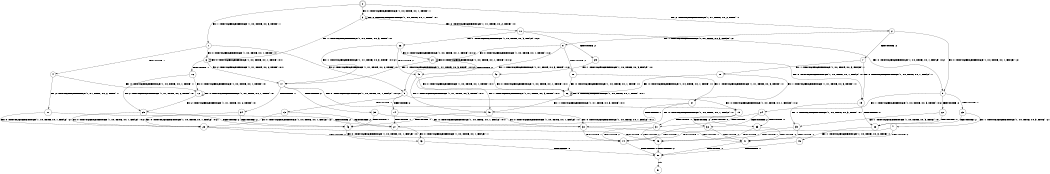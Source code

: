 digraph BCG {
size = "7, 10.5";
center = TRUE;
node [shape = circle];
0 [peripheries = 2];
0 -> 1 [label = "EX !1 !ATOMIC_EXCH_BRANCH (1, +0, TRUE, +0, 3, TRUE) !::"];
0 -> 2 [label = "EX !2 !ATOMIC_EXCH_BRANCH (1, +1, TRUE, +0, 2, TRUE) !::"];
0 -> 3 [label = "EX !0 !ATOMIC_EXCH_BRANCH (1, +0, TRUE, +0, 1, TRUE) !::"];
1 -> 4 [label = "TERMINATE !1"];
1 -> 5 [label = "EX !2 !ATOMIC_EXCH_BRANCH (1, +1, TRUE, +0, 2, TRUE) !:1:"];
1 -> 6 [label = "EX !0 !ATOMIC_EXCH_BRANCH (1, +0, TRUE, +0, 1, TRUE) !:1:"];
2 -> 7 [label = "TERMINATE !2"];
2 -> 8 [label = "EX !1 !ATOMIC_EXCH_BRANCH (1, +0, TRUE, +0, 3, FALSE) !:2:"];
2 -> 9 [label = "EX !0 !ATOMIC_EXCH_BRANCH (1, +0, TRUE, +0, 1, FALSE) !:2:"];
3 -> 6 [label = "EX !1 !ATOMIC_EXCH_BRANCH (1, +0, TRUE, +0, 3, TRUE) !:0:"];
3 -> 10 [label = "EX !2 !ATOMIC_EXCH_BRANCH (1, +1, TRUE, +0, 2, TRUE) !:0:"];
3 -> 3 [label = "EX !0 !ATOMIC_EXCH_BRANCH (1, +0, TRUE, +0, 1, TRUE) !:0:"];
4 -> 11 [label = "EX !2 !ATOMIC_EXCH_BRANCH (1, +1, TRUE, +0, 2, TRUE) !::"];
4 -> 12 [label = "EX !0 !ATOMIC_EXCH_BRANCH (1, +0, TRUE, +0, 1, TRUE) !::"];
5 -> 13 [label = "TERMINATE !1"];
5 -> 14 [label = "TERMINATE !2"];
5 -> 15 [label = "EX !0 !ATOMIC_EXCH_BRANCH (1, +0, TRUE, +0, 1, FALSE) !:1:2:"];
6 -> 16 [label = "TERMINATE !1"];
6 -> 17 [label = "EX !2 !ATOMIC_EXCH_BRANCH (1, +1, TRUE, +0, 2, TRUE) !:0:1:"];
6 -> 6 [label = "EX !0 !ATOMIC_EXCH_BRANCH (1, +0, TRUE, +0, 1, TRUE) !:0:1:"];
7 -> 18 [label = "EX !1 !ATOMIC_EXCH_BRANCH (1, +0, TRUE, +0, 3, FALSE) !::"];
7 -> 19 [label = "EX !0 !ATOMIC_EXCH_BRANCH (1, +0, TRUE, +0, 1, FALSE) !::"];
8 -> 20 [label = "TERMINATE !2"];
8 -> 21 [label = "EX !0 !ATOMIC_EXCH_BRANCH (1, +0, TRUE, +0, 1, TRUE) !:1:2:"];
8 -> 5 [label = "EX !1 !ATOMIC_EXCH_BRANCH (1, +1, TRUE, +0, 3, TRUE) !:1:2:"];
9 -> 22 [label = "TERMINATE !2"];
9 -> 23 [label = "TERMINATE !0"];
9 -> 24 [label = "EX !1 !ATOMIC_EXCH_BRANCH (1, +0, TRUE, +0, 3, TRUE) !:0:2:"];
10 -> 25 [label = "TERMINATE !2"];
10 -> 26 [label = "EX !1 !ATOMIC_EXCH_BRANCH (1, +0, TRUE, +0, 3, FALSE) !:0:2:"];
10 -> 9 [label = "EX !0 !ATOMIC_EXCH_BRANCH (1, +0, TRUE, +0, 1, FALSE) !:0:2:"];
11 -> 27 [label = "TERMINATE !2"];
11 -> 28 [label = "EX !0 !ATOMIC_EXCH_BRANCH (1, +0, TRUE, +0, 1, FALSE) !:2:"];
12 -> 29 [label = "EX !2 !ATOMIC_EXCH_BRANCH (1, +1, TRUE, +0, 2, TRUE) !:0:"];
12 -> 12 [label = "EX !0 !ATOMIC_EXCH_BRANCH (1, +0, TRUE, +0, 1, TRUE) !:0:"];
13 -> 27 [label = "TERMINATE !2"];
13 -> 28 [label = "EX !0 !ATOMIC_EXCH_BRANCH (1, +0, TRUE, +0, 1, FALSE) !:2:"];
14 -> 27 [label = "TERMINATE !1"];
14 -> 30 [label = "EX !0 !ATOMIC_EXCH_BRANCH (1, +0, TRUE, +0, 1, FALSE) !:1:"];
15 -> 31 [label = "TERMINATE !1"];
15 -> 32 [label = "TERMINATE !2"];
15 -> 33 [label = "TERMINATE !0"];
16 -> 12 [label = "EX !0 !ATOMIC_EXCH_BRANCH (1, +0, TRUE, +0, 1, TRUE) !:0:"];
16 -> 29 [label = "EX !2 !ATOMIC_EXCH_BRANCH (1, +1, TRUE, +0, 2, TRUE) !:0:"];
17 -> 34 [label = "TERMINATE !1"];
17 -> 35 [label = "TERMINATE !2"];
17 -> 15 [label = "EX !0 !ATOMIC_EXCH_BRANCH (1, +0, TRUE, +0, 1, FALSE) !:0:1:2:"];
18 -> 36 [label = "EX !0 !ATOMIC_EXCH_BRANCH (1, +0, TRUE, +0, 1, TRUE) !:1:"];
18 -> 37 [label = "EX !1 !ATOMIC_EXCH_BRANCH (1, +1, TRUE, +0, 3, TRUE) !:1:"];
19 -> 38 [label = "TERMINATE !0"];
19 -> 39 [label = "EX !1 !ATOMIC_EXCH_BRANCH (1, +0, TRUE, +0, 3, TRUE) !:0:"];
20 -> 37 [label = "EX !1 !ATOMIC_EXCH_BRANCH (1, +1, TRUE, +0, 3, TRUE) !:1:"];
20 -> 36 [label = "EX !0 !ATOMIC_EXCH_BRANCH (1, +0, TRUE, +0, 1, TRUE) !:1:"];
21 -> 40 [label = "TERMINATE !2"];
21 -> 17 [label = "EX !1 !ATOMIC_EXCH_BRANCH (1, +1, TRUE, +0, 3, TRUE) !:0:1:2:"];
21 -> 21 [label = "EX !0 !ATOMIC_EXCH_BRANCH (1, +0, TRUE, +0, 1, TRUE) !:0:1:2:"];
22 -> 38 [label = "TERMINATE !0"];
22 -> 39 [label = "EX !1 !ATOMIC_EXCH_BRANCH (1, +0, TRUE, +0, 3, TRUE) !:0:"];
23 -> 38 [label = "TERMINATE !2"];
23 -> 41 [label = "EX !1 !ATOMIC_EXCH_BRANCH (1, +0, TRUE, +0, 3, TRUE) !:2:"];
24 -> 31 [label = "TERMINATE !1"];
24 -> 32 [label = "TERMINATE !2"];
24 -> 33 [label = "TERMINATE !0"];
25 -> 19 [label = "EX !0 !ATOMIC_EXCH_BRANCH (1, +0, TRUE, +0, 1, FALSE) !:0:"];
25 -> 42 [label = "EX !1 !ATOMIC_EXCH_BRANCH (1, +0, TRUE, +0, 3, FALSE) !:0:"];
26 -> 40 [label = "TERMINATE !2"];
26 -> 17 [label = "EX !1 !ATOMIC_EXCH_BRANCH (1, +1, TRUE, +0, 3, TRUE) !:0:1:2:"];
26 -> 21 [label = "EX !0 !ATOMIC_EXCH_BRANCH (1, +0, TRUE, +0, 1, TRUE) !:0:1:2:"];
27 -> 43 [label = "EX !0 !ATOMIC_EXCH_BRANCH (1, +0, TRUE, +0, 1, FALSE) !::"];
28 -> 44 [label = "TERMINATE !2"];
28 -> 45 [label = "TERMINATE !0"];
29 -> 46 [label = "TERMINATE !2"];
29 -> 28 [label = "EX !0 !ATOMIC_EXCH_BRANCH (1, +0, TRUE, +0, 1, FALSE) !:0:2:"];
30 -> 44 [label = "TERMINATE !1"];
30 -> 47 [label = "TERMINATE !0"];
31 -> 44 [label = "TERMINATE !2"];
31 -> 45 [label = "TERMINATE !0"];
32 -> 44 [label = "TERMINATE !1"];
32 -> 47 [label = "TERMINATE !0"];
33 -> 45 [label = "TERMINATE !1"];
33 -> 47 [label = "TERMINATE !2"];
34 -> 28 [label = "EX !0 !ATOMIC_EXCH_BRANCH (1, +0, TRUE, +0, 1, FALSE) !:0:2:"];
34 -> 46 [label = "TERMINATE !2"];
35 -> 30 [label = "EX !0 !ATOMIC_EXCH_BRANCH (1, +0, TRUE, +0, 1, FALSE) !:0:1:"];
35 -> 46 [label = "TERMINATE !1"];
36 -> 48 [label = "EX !1 !ATOMIC_EXCH_BRANCH (1, +1, TRUE, +0, 3, TRUE) !:0:1:"];
36 -> 36 [label = "EX !0 !ATOMIC_EXCH_BRANCH (1, +0, TRUE, +0, 1, TRUE) !:0:1:"];
37 -> 27 [label = "TERMINATE !1"];
37 -> 30 [label = "EX !0 !ATOMIC_EXCH_BRANCH (1, +0, TRUE, +0, 1, FALSE) !:1:"];
38 -> 49 [label = "EX !1 !ATOMIC_EXCH_BRANCH (1, +0, TRUE, +0, 3, TRUE) !::"];
39 -> 44 [label = "TERMINATE !1"];
39 -> 47 [label = "TERMINATE !0"];
40 -> 48 [label = "EX !1 !ATOMIC_EXCH_BRANCH (1, +1, TRUE, +0, 3, TRUE) !:0:1:"];
40 -> 36 [label = "EX !0 !ATOMIC_EXCH_BRANCH (1, +0, TRUE, +0, 1, TRUE) !:0:1:"];
41 -> 45 [label = "TERMINATE !1"];
41 -> 47 [label = "TERMINATE !2"];
42 -> 48 [label = "EX !1 !ATOMIC_EXCH_BRANCH (1, +1, TRUE, +0, 3, TRUE) !:0:1:"];
42 -> 36 [label = "EX !0 !ATOMIC_EXCH_BRANCH (1, +0, TRUE, +0, 1, TRUE) !:0:1:"];
43 -> 50 [label = "TERMINATE !0"];
44 -> 50 [label = "TERMINATE !0"];
45 -> 50 [label = "TERMINATE !2"];
46 -> 43 [label = "EX !0 !ATOMIC_EXCH_BRANCH (1, +0, TRUE, +0, 1, FALSE) !:0:"];
47 -> 50 [label = "TERMINATE !1"];
48 -> 46 [label = "TERMINATE !1"];
48 -> 30 [label = "EX !0 !ATOMIC_EXCH_BRANCH (1, +0, TRUE, +0, 1, FALSE) !:0:1:"];
49 -> 50 [label = "TERMINATE !1"];
50 -> 51 [label = "exit"];
}
